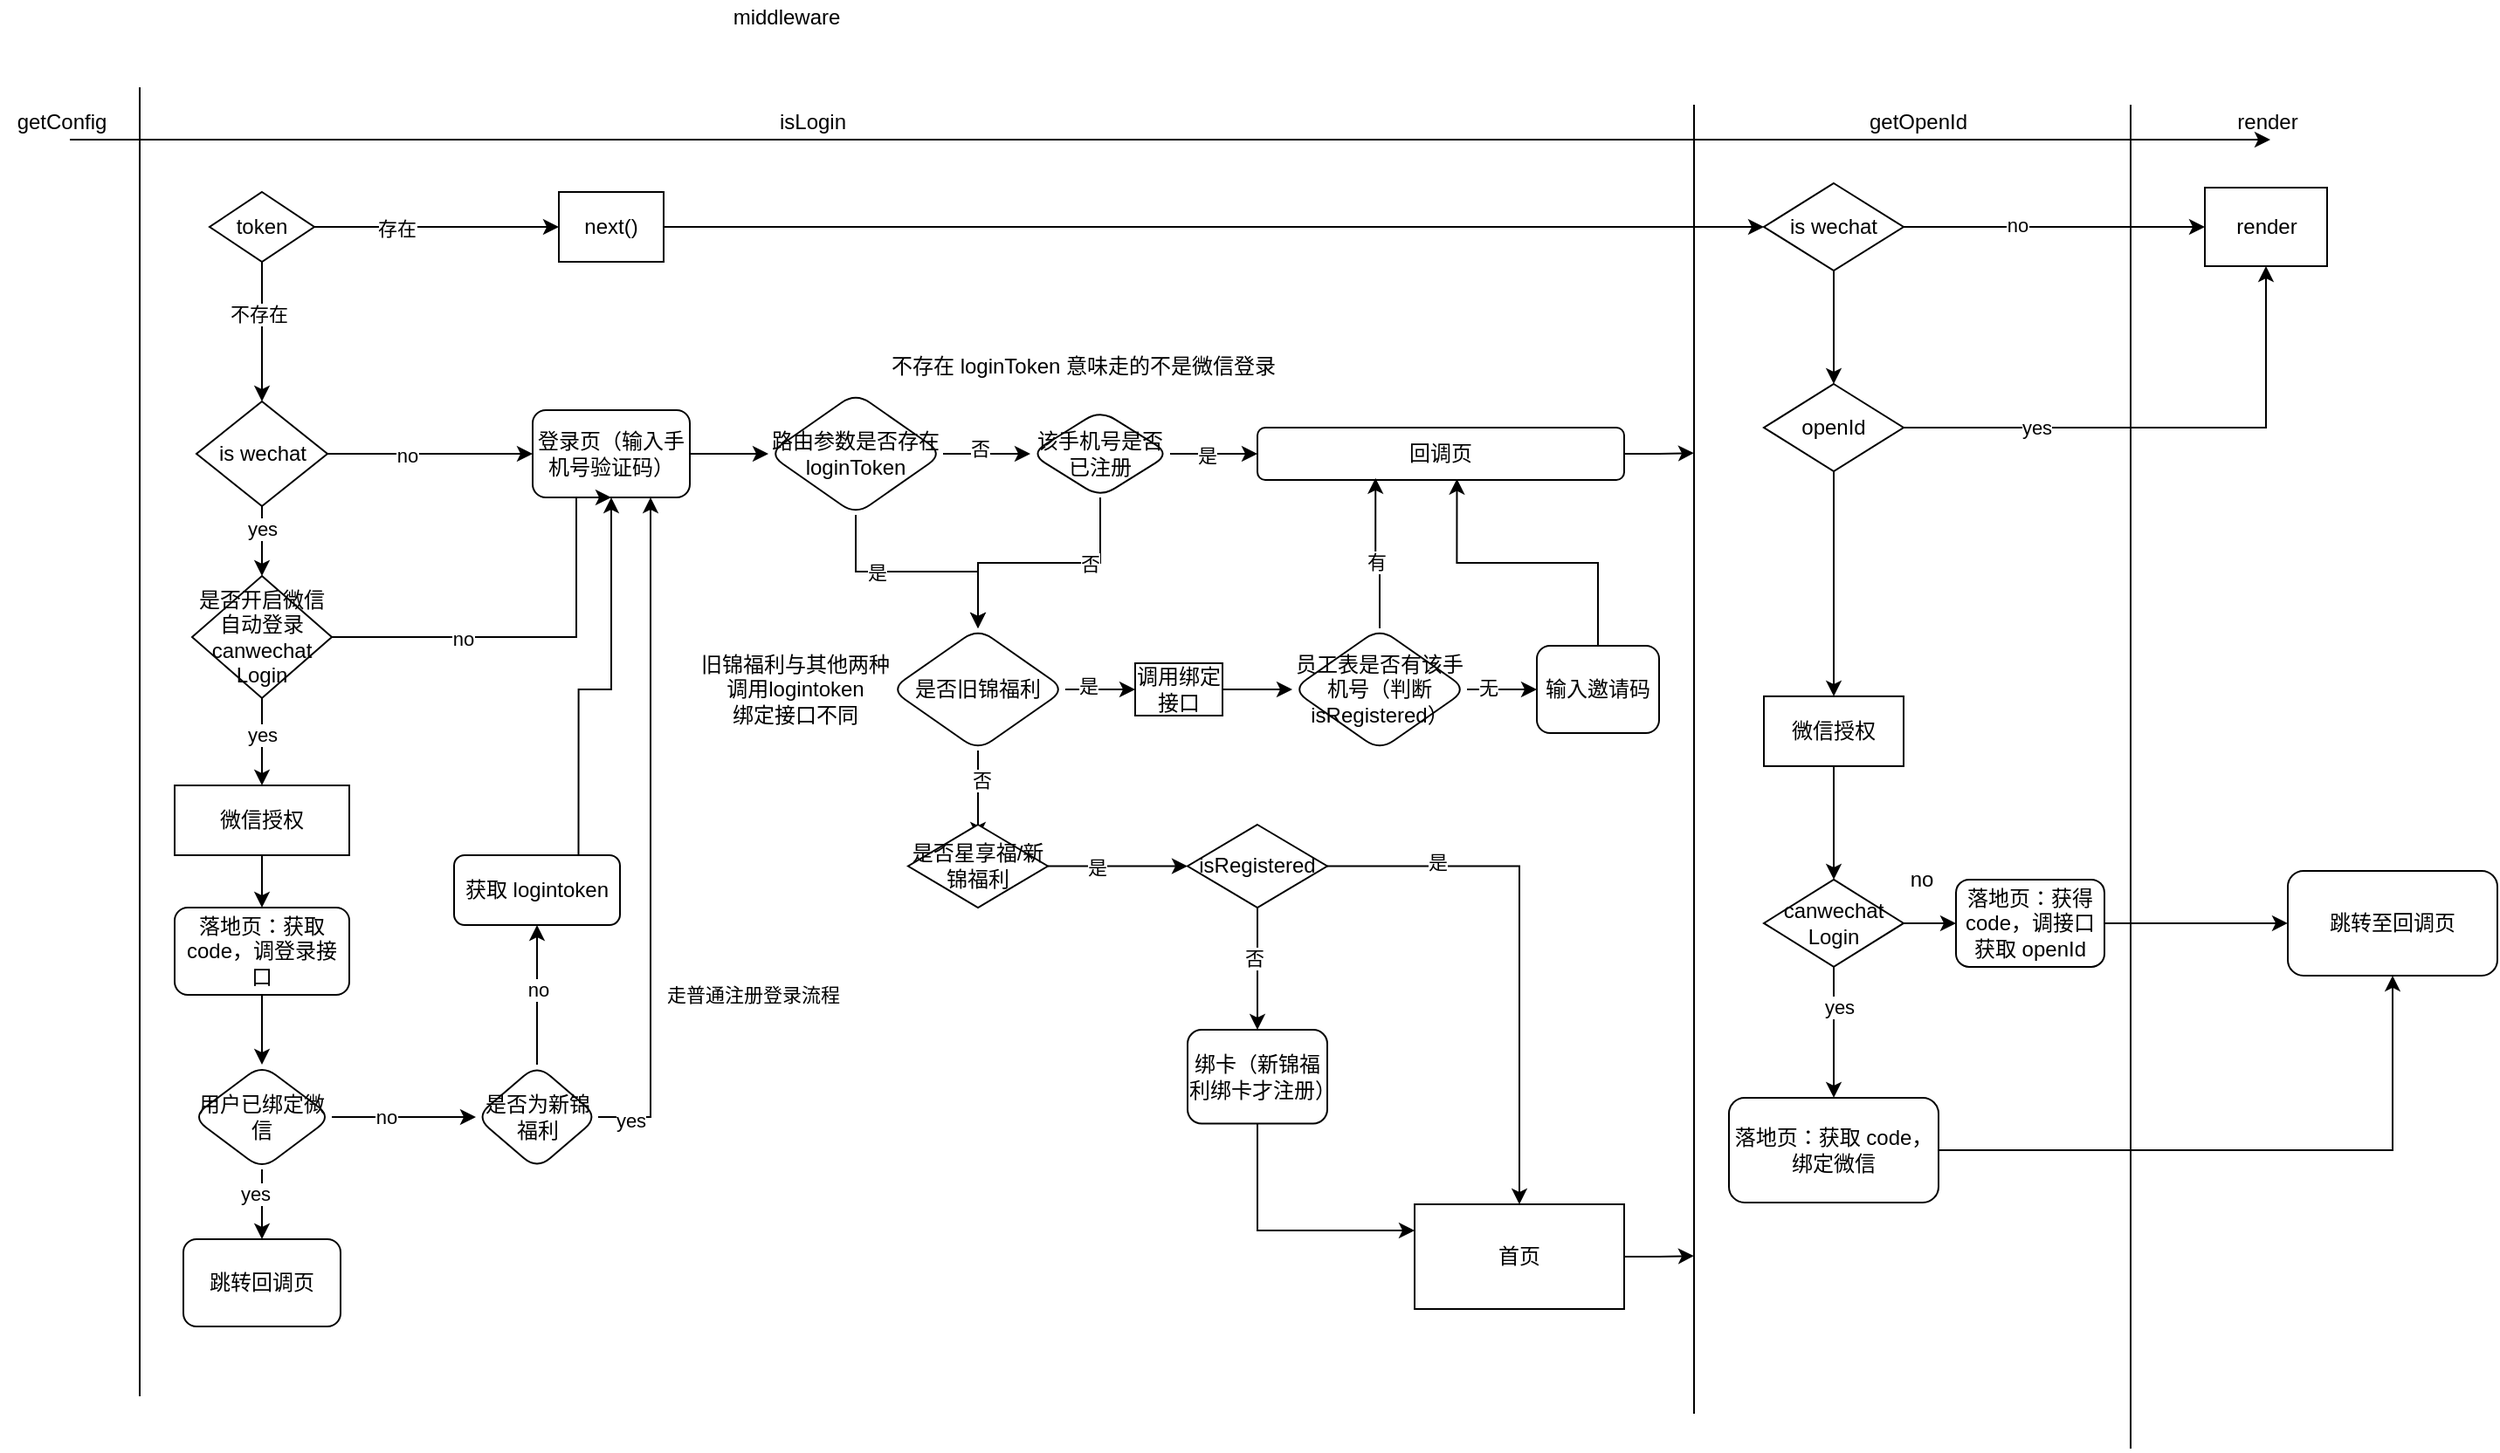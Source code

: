 <mxfile version="20.1.1" type="github">
  <diagram id="xlab_bYAX0tAt7UUZ--Z" name="Page-1">
    <mxGraphModel dx="1501" dy="2012" grid="1" gridSize="10" guides="1" tooltips="1" connect="1" arrows="1" fold="1" page="1" pageScale="1" pageWidth="827" pageHeight="1169" math="0" shadow="0">
      <root>
        <mxCell id="0" />
        <mxCell id="1" parent="0" />
        <mxCell id="5dIMuSYYJlPiqiMUfyQB-1" value="" style="endArrow=classic;html=1;rounded=0;" parent="1" edge="1">
          <mxGeometry width="50" height="50" relative="1" as="geometry">
            <mxPoint x="40" y="40" as="sourcePoint" />
            <mxPoint x="1300" y="40" as="targetPoint" />
          </mxGeometry>
        </mxCell>
        <mxCell id="5dIMuSYYJlPiqiMUfyQB-2" value="" style="endArrow=none;html=1;rounded=0;" parent="1" edge="1">
          <mxGeometry width="50" height="50" relative="1" as="geometry">
            <mxPoint x="80" y="760" as="sourcePoint" />
            <mxPoint x="80" y="10" as="targetPoint" />
          </mxGeometry>
        </mxCell>
        <mxCell id="5dIMuSYYJlPiqiMUfyQB-4" value="" style="endArrow=none;html=1;rounded=0;" parent="1" edge="1">
          <mxGeometry width="50" height="50" relative="1" as="geometry">
            <mxPoint x="970" y="770" as="sourcePoint" />
            <mxPoint x="970" y="20" as="targetPoint" />
          </mxGeometry>
        </mxCell>
        <mxCell id="5dIMuSYYJlPiqiMUfyQB-6" value="" style="endArrow=none;html=1;rounded=0;" parent="1" edge="1">
          <mxGeometry width="50" height="50" relative="1" as="geometry">
            <mxPoint x="1220" y="790" as="sourcePoint" />
            <mxPoint x="1220" y="20" as="targetPoint" />
          </mxGeometry>
        </mxCell>
        <mxCell id="5dIMuSYYJlPiqiMUfyQB-7" value="isLogin" style="text;html=1;align=center;verticalAlign=middle;resizable=0;points=[];autosize=1;strokeColor=none;fillColor=none;" parent="1" vertex="1">
          <mxGeometry x="440" y="20" width="50" height="20" as="geometry" />
        </mxCell>
        <mxCell id="5dIMuSYYJlPiqiMUfyQB-8" value="middleware" style="text;html=1;align=center;verticalAlign=middle;resizable=0;points=[];autosize=1;strokeColor=none;fillColor=none;" parent="1" vertex="1">
          <mxGeometry x="410" y="-40" width="80" height="20" as="geometry" />
        </mxCell>
        <mxCell id="5dIMuSYYJlPiqiMUfyQB-9" value="getConfig" style="text;html=1;align=center;verticalAlign=middle;resizable=0;points=[];autosize=1;strokeColor=none;fillColor=none;" parent="1" vertex="1">
          <mxGeometry y="20" width="70" height="20" as="geometry" />
        </mxCell>
        <mxCell id="5dIMuSYYJlPiqiMUfyQB-10" value="getOpenId" style="text;html=1;align=center;verticalAlign=middle;resizable=0;points=[];autosize=1;strokeColor=none;fillColor=none;" parent="1" vertex="1">
          <mxGeometry x="1062.5" y="20" width="70" height="20" as="geometry" />
        </mxCell>
        <mxCell id="5dIMuSYYJlPiqiMUfyQB-11" value="render" style="text;html=1;align=center;verticalAlign=middle;resizable=0;points=[];autosize=1;strokeColor=none;fillColor=none;" parent="1" vertex="1">
          <mxGeometry x="1272.5" y="20" width="50" height="20" as="geometry" />
        </mxCell>
        <mxCell id="5dIMuSYYJlPiqiMUfyQB-14" value="" style="edgeStyle=orthogonalEdgeStyle;rounded=0;orthogonalLoop=1;jettySize=auto;html=1;" parent="1" source="5dIMuSYYJlPiqiMUfyQB-12" target="5dIMuSYYJlPiqiMUfyQB-13" edge="1">
          <mxGeometry relative="1" as="geometry" />
        </mxCell>
        <mxCell id="5dIMuSYYJlPiqiMUfyQB-15" value="存在" style="edgeLabel;html=1;align=center;verticalAlign=middle;resizable=0;points=[];" parent="5dIMuSYYJlPiqiMUfyQB-14" vertex="1" connectable="0">
          <mxGeometry x="-0.329" y="-1" relative="1" as="geometry">
            <mxPoint as="offset" />
          </mxGeometry>
        </mxCell>
        <mxCell id="5dIMuSYYJlPiqiMUfyQB-29" value="" style="edgeStyle=orthogonalEdgeStyle;rounded=0;orthogonalLoop=1;jettySize=auto;html=1;" parent="1" source="5dIMuSYYJlPiqiMUfyQB-12" target="5dIMuSYYJlPiqiMUfyQB-28" edge="1">
          <mxGeometry relative="1" as="geometry" />
        </mxCell>
        <mxCell id="5dIMuSYYJlPiqiMUfyQB-30" value="不存在" style="edgeLabel;html=1;align=center;verticalAlign=middle;resizable=0;points=[];" parent="5dIMuSYYJlPiqiMUfyQB-29" vertex="1" connectable="0">
          <mxGeometry x="-0.263" y="-2" relative="1" as="geometry">
            <mxPoint as="offset" />
          </mxGeometry>
        </mxCell>
        <mxCell id="5dIMuSYYJlPiqiMUfyQB-12" value="token" style="rhombus;whiteSpace=wrap;html=1;" parent="1" vertex="1">
          <mxGeometry x="120" y="70" width="60" height="40" as="geometry" />
        </mxCell>
        <mxCell id="5dIMuSYYJlPiqiMUfyQB-20" style="edgeStyle=orthogonalEdgeStyle;rounded=0;orthogonalLoop=1;jettySize=auto;html=1;" parent="1" source="5dIMuSYYJlPiqiMUfyQB-13" target="5dIMuSYYJlPiqiMUfyQB-16" edge="1">
          <mxGeometry relative="1" as="geometry" />
        </mxCell>
        <mxCell id="5dIMuSYYJlPiqiMUfyQB-13" value="next()" style="whiteSpace=wrap;html=1;" parent="1" vertex="1">
          <mxGeometry x="320" y="70" width="60" height="40" as="geometry" />
        </mxCell>
        <mxCell id="5dIMuSYYJlPiqiMUfyQB-18" value="" style="edgeStyle=orthogonalEdgeStyle;rounded=0;orthogonalLoop=1;jettySize=auto;html=1;" parent="1" source="5dIMuSYYJlPiqiMUfyQB-16" target="5dIMuSYYJlPiqiMUfyQB-17" edge="1">
          <mxGeometry relative="1" as="geometry" />
        </mxCell>
        <mxCell id="5dIMuSYYJlPiqiMUfyQB-19" value="no" style="edgeLabel;html=1;align=center;verticalAlign=middle;resizable=0;points=[];" parent="5dIMuSYYJlPiqiMUfyQB-18" vertex="1" connectable="0">
          <mxGeometry x="-0.249" y="1" relative="1" as="geometry">
            <mxPoint as="offset" />
          </mxGeometry>
        </mxCell>
        <mxCell id="FEHcGyElMSnFtIZzxCyd-33" value="" style="edgeStyle=orthogonalEdgeStyle;rounded=0;orthogonalLoop=1;jettySize=auto;html=1;" edge="1" parent="1" source="5dIMuSYYJlPiqiMUfyQB-16" target="FEHcGyElMSnFtIZzxCyd-32">
          <mxGeometry relative="1" as="geometry" />
        </mxCell>
        <mxCell id="5dIMuSYYJlPiqiMUfyQB-16" value="is wechat" style="rhombus;whiteSpace=wrap;html=1;" parent="1" vertex="1">
          <mxGeometry x="1010" y="65" width="80" height="50" as="geometry" />
        </mxCell>
        <mxCell id="5dIMuSYYJlPiqiMUfyQB-17" value="render" style="whiteSpace=wrap;html=1;" parent="1" vertex="1">
          <mxGeometry x="1262.5" y="67.5" width="70" height="45" as="geometry" />
        </mxCell>
        <mxCell id="FEHcGyElMSnFtIZzxCyd-15" value="" style="edgeStyle=orthogonalEdgeStyle;rounded=0;orthogonalLoop=1;jettySize=auto;html=1;" edge="1" parent="1" source="5dIMuSYYJlPiqiMUfyQB-21" target="FEHcGyElMSnFtIZzxCyd-14">
          <mxGeometry relative="1" as="geometry" />
        </mxCell>
        <mxCell id="5dIMuSYYJlPiqiMUfyQB-21" value="微信授权" style="rounded=0;whiteSpace=wrap;html=1;" parent="1" vertex="1">
          <mxGeometry x="1010" y="358.95" width="80" height="40" as="geometry" />
        </mxCell>
        <mxCell id="5dIMuSYYJlPiqiMUfyQB-42" value="" style="edgeStyle=orthogonalEdgeStyle;rounded=0;orthogonalLoop=1;jettySize=auto;html=1;" parent="1" source="5dIMuSYYJlPiqiMUfyQB-24" target="5dIMuSYYJlPiqiMUfyQB-41" edge="1">
          <mxGeometry relative="1" as="geometry" />
        </mxCell>
        <mxCell id="5dIMuSYYJlPiqiMUfyQB-24" value="落地页：获得 code，调接口获取 openId" style="rounded=1;whiteSpace=wrap;html=1;" parent="1" vertex="1">
          <mxGeometry x="1120" y="463.95" width="85" height="50" as="geometry" />
        </mxCell>
        <mxCell id="5dIMuSYYJlPiqiMUfyQB-32" value="" style="edgeStyle=orthogonalEdgeStyle;rounded=0;orthogonalLoop=1;jettySize=auto;html=1;" parent="1" source="5dIMuSYYJlPiqiMUfyQB-28" target="5dIMuSYYJlPiqiMUfyQB-31" edge="1">
          <mxGeometry relative="1" as="geometry" />
        </mxCell>
        <mxCell id="5dIMuSYYJlPiqiMUfyQB-33" value="no" style="edgeLabel;html=1;align=center;verticalAlign=middle;resizable=0;points=[];" parent="5dIMuSYYJlPiqiMUfyQB-32" vertex="1" connectable="0">
          <mxGeometry x="-0.23" y="-1" relative="1" as="geometry">
            <mxPoint as="offset" />
          </mxGeometry>
        </mxCell>
        <mxCell id="5dIMuSYYJlPiqiMUfyQB-35" value="" style="edgeStyle=orthogonalEdgeStyle;rounded=0;orthogonalLoop=1;jettySize=auto;html=1;" parent="1" source="5dIMuSYYJlPiqiMUfyQB-28" target="5dIMuSYYJlPiqiMUfyQB-34" edge="1">
          <mxGeometry relative="1" as="geometry" />
        </mxCell>
        <mxCell id="5dIMuSYYJlPiqiMUfyQB-36" value="yes" style="edgeLabel;html=1;align=center;verticalAlign=middle;resizable=0;points=[];" parent="5dIMuSYYJlPiqiMUfyQB-35" vertex="1" connectable="0">
          <mxGeometry x="-0.341" relative="1" as="geometry">
            <mxPoint as="offset" />
          </mxGeometry>
        </mxCell>
        <mxCell id="5dIMuSYYJlPiqiMUfyQB-28" value="is wechat" style="rhombus;whiteSpace=wrap;html=1;" parent="1" vertex="1">
          <mxGeometry x="112.5" y="190" width="75" height="60" as="geometry" />
        </mxCell>
        <mxCell id="5dIMuSYYJlPiqiMUfyQB-58" value="" style="edgeStyle=orthogonalEdgeStyle;rounded=0;orthogonalLoop=1;jettySize=auto;html=1;" parent="1" source="5dIMuSYYJlPiqiMUfyQB-31" target="5dIMuSYYJlPiqiMUfyQB-57" edge="1">
          <mxGeometry relative="1" as="geometry" />
        </mxCell>
        <mxCell id="5dIMuSYYJlPiqiMUfyQB-31" value="登录页（输入手机号验证码）" style="whiteSpace=wrap;html=1;rounded=1;" parent="1" vertex="1">
          <mxGeometry x="305" y="195" width="90" height="50" as="geometry" />
        </mxCell>
        <mxCell id="5dIMuSYYJlPiqiMUfyQB-40" style="edgeStyle=orthogonalEdgeStyle;rounded=0;orthogonalLoop=1;jettySize=auto;html=1;exitX=1;exitY=0.5;exitDx=0;exitDy=0;entryX=0.5;entryY=1;entryDx=0;entryDy=0;" parent="1" source="5dIMuSYYJlPiqiMUfyQB-34" target="5dIMuSYYJlPiqiMUfyQB-31" edge="1">
          <mxGeometry relative="1" as="geometry">
            <Array as="points">
              <mxPoint x="330" y="325" />
              <mxPoint x="330" y="245" />
            </Array>
          </mxGeometry>
        </mxCell>
        <mxCell id="FEHcGyElMSnFtIZzxCyd-1" value="no" style="edgeLabel;html=1;align=center;verticalAlign=middle;resizable=0;points=[];" vertex="1" connectable="0" parent="5dIMuSYYJlPiqiMUfyQB-40">
          <mxGeometry x="-0.375" y="-1" relative="1" as="geometry">
            <mxPoint as="offset" />
          </mxGeometry>
        </mxCell>
        <mxCell id="5dIMuSYYJlPiqiMUfyQB-45" value="" style="edgeStyle=orthogonalEdgeStyle;rounded=0;orthogonalLoop=1;jettySize=auto;html=1;" parent="1" source="5dIMuSYYJlPiqiMUfyQB-34" target="5dIMuSYYJlPiqiMUfyQB-44" edge="1">
          <mxGeometry relative="1" as="geometry" />
        </mxCell>
        <mxCell id="5dIMuSYYJlPiqiMUfyQB-46" value="yes" style="edgeLabel;html=1;align=center;verticalAlign=middle;resizable=0;points=[];" parent="5dIMuSYYJlPiqiMUfyQB-45" vertex="1" connectable="0">
          <mxGeometry x="-0.162" relative="1" as="geometry">
            <mxPoint as="offset" />
          </mxGeometry>
        </mxCell>
        <mxCell id="5dIMuSYYJlPiqiMUfyQB-34" value="是否开启微信自动登录canwechat&lt;br&gt;Login" style="rhombus;whiteSpace=wrap;html=1;" parent="1" vertex="1">
          <mxGeometry x="110" y="290" width="80" height="70" as="geometry" />
        </mxCell>
        <mxCell id="5dIMuSYYJlPiqiMUfyQB-41" value="跳转至回调页" style="whiteSpace=wrap;html=1;rounded=1;" parent="1" vertex="1">
          <mxGeometry x="1310" y="458.95" width="120" height="60" as="geometry" />
        </mxCell>
        <mxCell id="5dIMuSYYJlPiqiMUfyQB-48" value="" style="edgeStyle=orthogonalEdgeStyle;rounded=0;orthogonalLoop=1;jettySize=auto;html=1;" parent="1" source="5dIMuSYYJlPiqiMUfyQB-44" target="5dIMuSYYJlPiqiMUfyQB-47" edge="1">
          <mxGeometry relative="1" as="geometry" />
        </mxCell>
        <mxCell id="5dIMuSYYJlPiqiMUfyQB-44" value="微信授权" style="whiteSpace=wrap;html=1;" parent="1" vertex="1">
          <mxGeometry x="100" y="410" width="100" height="40" as="geometry" />
        </mxCell>
        <mxCell id="5dIMuSYYJlPiqiMUfyQB-52" value="" style="edgeStyle=orthogonalEdgeStyle;rounded=0;orthogonalLoop=1;jettySize=auto;html=1;" parent="1" source="5dIMuSYYJlPiqiMUfyQB-47" target="5dIMuSYYJlPiqiMUfyQB-51" edge="1">
          <mxGeometry relative="1" as="geometry" />
        </mxCell>
        <mxCell id="5dIMuSYYJlPiqiMUfyQB-47" value="落地页：获取 code，调登录接口" style="rounded=1;whiteSpace=wrap;html=1;" parent="1" vertex="1">
          <mxGeometry x="100" y="480" width="100" height="50" as="geometry" />
        </mxCell>
        <mxCell id="5dIMuSYYJlPiqiMUfyQB-63" value="" style="edgeStyle=orthogonalEdgeStyle;rounded=0;orthogonalLoop=1;jettySize=auto;html=1;" parent="1" source="5dIMuSYYJlPiqiMUfyQB-51" target="5dIMuSYYJlPiqiMUfyQB-62" edge="1">
          <mxGeometry relative="1" as="geometry" />
        </mxCell>
        <mxCell id="5dIMuSYYJlPiqiMUfyQB-64" value="yes" style="edgeLabel;html=1;align=center;verticalAlign=middle;resizable=0;points=[];" parent="5dIMuSYYJlPiqiMUfyQB-63" vertex="1" connectable="0">
          <mxGeometry x="-0.304" y="-4" relative="1" as="geometry">
            <mxPoint as="offset" />
          </mxGeometry>
        </mxCell>
        <mxCell id="FEHcGyElMSnFtIZzxCyd-3" value="" style="edgeStyle=orthogonalEdgeStyle;rounded=0;orthogonalLoop=1;jettySize=auto;html=1;" edge="1" parent="1" source="5dIMuSYYJlPiqiMUfyQB-51" target="FEHcGyElMSnFtIZzxCyd-2">
          <mxGeometry relative="1" as="geometry" />
        </mxCell>
        <mxCell id="FEHcGyElMSnFtIZzxCyd-10" value="no" style="edgeLabel;html=1;align=center;verticalAlign=middle;resizable=0;points=[];" vertex="1" connectable="0" parent="FEHcGyElMSnFtIZzxCyd-3">
          <mxGeometry x="-0.258" relative="1" as="geometry">
            <mxPoint as="offset" />
          </mxGeometry>
        </mxCell>
        <mxCell id="5dIMuSYYJlPiqiMUfyQB-51" value="用户已绑定微信" style="rhombus;whiteSpace=wrap;html=1;rounded=1;" parent="1" vertex="1">
          <mxGeometry x="110" y="570" width="80" height="60" as="geometry" />
        </mxCell>
        <mxCell id="5dIMuSYYJlPiqiMUfyQB-70" value="" style="edgeStyle=orthogonalEdgeStyle;rounded=0;orthogonalLoop=1;jettySize=auto;html=1;" parent="1" source="5dIMuSYYJlPiqiMUfyQB-57" target="5dIMuSYYJlPiqiMUfyQB-69" edge="1">
          <mxGeometry relative="1" as="geometry" />
        </mxCell>
        <mxCell id="5dIMuSYYJlPiqiMUfyQB-71" value="否" style="edgeLabel;html=1;align=center;verticalAlign=middle;resizable=0;points=[];" parent="5dIMuSYYJlPiqiMUfyQB-70" vertex="1" connectable="0">
          <mxGeometry x="-0.185" y="3" relative="1" as="geometry">
            <mxPoint as="offset" />
          </mxGeometry>
        </mxCell>
        <mxCell id="5dIMuSYYJlPiqiMUfyQB-77" value="" style="edgeStyle=orthogonalEdgeStyle;rounded=0;orthogonalLoop=1;jettySize=auto;html=1;" parent="1" source="5dIMuSYYJlPiqiMUfyQB-57" target="5dIMuSYYJlPiqiMUfyQB-76" edge="1">
          <mxGeometry relative="1" as="geometry" />
        </mxCell>
        <mxCell id="5dIMuSYYJlPiqiMUfyQB-80" value="是" style="edgeLabel;html=1;align=center;verticalAlign=middle;resizable=0;points=[];" parent="5dIMuSYYJlPiqiMUfyQB-77" vertex="1" connectable="0">
          <mxGeometry x="-0.344" relative="1" as="geometry">
            <mxPoint as="offset" />
          </mxGeometry>
        </mxCell>
        <mxCell id="5dIMuSYYJlPiqiMUfyQB-57" value="路由参数是否存在 loginToken" style="rhombus;whiteSpace=wrap;html=1;rounded=1;" parent="1" vertex="1">
          <mxGeometry x="440" y="185" width="100" height="70" as="geometry" />
        </mxCell>
        <mxCell id="5dIMuSYYJlPiqiMUfyQB-62" value="&lt;span&gt;跳转回调页&lt;/span&gt;" style="rounded=1;whiteSpace=wrap;html=1;" parent="1" vertex="1">
          <mxGeometry x="105" y="670" width="90" height="50" as="geometry" />
        </mxCell>
        <mxCell id="5dIMuSYYJlPiqiMUfyQB-74" value="" style="edgeStyle=orthogonalEdgeStyle;rounded=0;orthogonalLoop=1;jettySize=auto;html=1;" parent="1" source="5dIMuSYYJlPiqiMUfyQB-69" target="5dIMuSYYJlPiqiMUfyQB-73" edge="1">
          <mxGeometry relative="1" as="geometry" />
        </mxCell>
        <mxCell id="5dIMuSYYJlPiqiMUfyQB-75" value="是" style="edgeLabel;html=1;align=center;verticalAlign=middle;resizable=0;points=[];" parent="5dIMuSYYJlPiqiMUfyQB-74" vertex="1" connectable="0">
          <mxGeometry x="-0.164" y="-1" relative="1" as="geometry">
            <mxPoint as="offset" />
          </mxGeometry>
        </mxCell>
        <mxCell id="5dIMuSYYJlPiqiMUfyQB-78" value="" style="edgeStyle=orthogonalEdgeStyle;rounded=0;orthogonalLoop=1;jettySize=auto;html=1;" parent="1" source="5dIMuSYYJlPiqiMUfyQB-69" target="5dIMuSYYJlPiqiMUfyQB-76" edge="1">
          <mxGeometry relative="1" as="geometry" />
        </mxCell>
        <mxCell id="5dIMuSYYJlPiqiMUfyQB-79" value="否" style="edgeLabel;html=1;align=center;verticalAlign=middle;resizable=0;points=[];" parent="5dIMuSYYJlPiqiMUfyQB-78" vertex="1" connectable="0">
          <mxGeometry x="-0.398" relative="1" as="geometry">
            <mxPoint as="offset" />
          </mxGeometry>
        </mxCell>
        <mxCell id="5dIMuSYYJlPiqiMUfyQB-69" value="该手机号是否已注册" style="rhombus;whiteSpace=wrap;html=1;rounded=1;" parent="1" vertex="1">
          <mxGeometry x="590" y="195" width="80" height="50" as="geometry" />
        </mxCell>
        <mxCell id="5dIMuSYYJlPiqiMUfyQB-72" value="不存在 loginToken 意味走的不是微信登录" style="text;html=1;align=center;verticalAlign=middle;resizable=0;points=[];autosize=1;strokeColor=none;fillColor=none;" parent="1" vertex="1">
          <mxGeometry x="500" y="160" width="240" height="20" as="geometry" />
        </mxCell>
        <mxCell id="FEHcGyElMSnFtIZzxCyd-31" style="edgeStyle=orthogonalEdgeStyle;rounded=0;orthogonalLoop=1;jettySize=auto;html=1;exitX=1;exitY=0.5;exitDx=0;exitDy=0;" edge="1" parent="1" source="5dIMuSYYJlPiqiMUfyQB-73">
          <mxGeometry relative="1" as="geometry">
            <mxPoint x="970" y="219.579" as="targetPoint" />
          </mxGeometry>
        </mxCell>
        <mxCell id="5dIMuSYYJlPiqiMUfyQB-73" value="回调页" style="whiteSpace=wrap;html=1;rounded=1;" parent="1" vertex="1">
          <mxGeometry x="720" y="205" width="210" height="30" as="geometry" />
        </mxCell>
        <mxCell id="5dIMuSYYJlPiqiMUfyQB-92" value="" style="edgeStyle=orthogonalEdgeStyle;rounded=0;orthogonalLoop=1;jettySize=auto;html=1;" parent="1" source="5dIMuSYYJlPiqiMUfyQB-76" edge="1">
          <mxGeometry relative="1" as="geometry">
            <mxPoint x="560" y="440" as="targetPoint" />
          </mxGeometry>
        </mxCell>
        <mxCell id="5dIMuSYYJlPiqiMUfyQB-98" value="否" style="edgeLabel;html=1;align=center;verticalAlign=middle;resizable=0;points=[];" parent="5dIMuSYYJlPiqiMUfyQB-92" vertex="1" connectable="0">
          <mxGeometry x="-0.335" y="2" relative="1" as="geometry">
            <mxPoint as="offset" />
          </mxGeometry>
        </mxCell>
        <mxCell id="5dIMuSYYJlPiqiMUfyQB-94" value="" style="edgeStyle=orthogonalEdgeStyle;rounded=0;orthogonalLoop=1;jettySize=auto;html=1;" parent="1" source="5dIMuSYYJlPiqiMUfyQB-76" target="5dIMuSYYJlPiqiMUfyQB-93" edge="1">
          <mxGeometry relative="1" as="geometry" />
        </mxCell>
        <mxCell id="5dIMuSYYJlPiqiMUfyQB-96" value="是" style="edgeLabel;html=1;align=center;verticalAlign=middle;resizable=0;points=[];" parent="5dIMuSYYJlPiqiMUfyQB-94" vertex="1" connectable="0">
          <mxGeometry x="-0.345" y="2" relative="1" as="geometry">
            <mxPoint as="offset" />
          </mxGeometry>
        </mxCell>
        <mxCell id="5dIMuSYYJlPiqiMUfyQB-76" value="是否旧锦福利" style="rhombus;whiteSpace=wrap;html=1;rounded=1;" parent="1" vertex="1">
          <mxGeometry x="510" y="320" width="100" height="70" as="geometry" />
        </mxCell>
        <mxCell id="5dIMuSYYJlPiqiMUfyQB-83" value="" style="edgeStyle=orthogonalEdgeStyle;rounded=0;orthogonalLoop=1;jettySize=auto;html=1;entryX=0.322;entryY=0.964;entryDx=0;entryDy=0;entryPerimeter=0;" parent="1" source="5dIMuSYYJlPiqiMUfyQB-81" target="5dIMuSYYJlPiqiMUfyQB-73" edge="1">
          <mxGeometry relative="1" as="geometry">
            <mxPoint x="790" y="240" as="targetPoint" />
          </mxGeometry>
        </mxCell>
        <mxCell id="5dIMuSYYJlPiqiMUfyQB-84" value="有" style="edgeLabel;html=1;align=center;verticalAlign=middle;resizable=0;points=[];" parent="5dIMuSYYJlPiqiMUfyQB-83" vertex="1" connectable="0">
          <mxGeometry x="-0.129" y="2" relative="1" as="geometry">
            <mxPoint as="offset" />
          </mxGeometry>
        </mxCell>
        <mxCell id="5dIMuSYYJlPiqiMUfyQB-86" value="" style="edgeStyle=orthogonalEdgeStyle;rounded=0;orthogonalLoop=1;jettySize=auto;html=1;" parent="1" source="5dIMuSYYJlPiqiMUfyQB-81" target="5dIMuSYYJlPiqiMUfyQB-85" edge="1">
          <mxGeometry relative="1" as="geometry" />
        </mxCell>
        <mxCell id="5dIMuSYYJlPiqiMUfyQB-88" value="无" style="edgeLabel;html=1;align=center;verticalAlign=middle;resizable=0;points=[];" parent="5dIMuSYYJlPiqiMUfyQB-86" vertex="1" connectable="0">
          <mxGeometry x="-0.417" y="1" relative="1" as="geometry">
            <mxPoint as="offset" />
          </mxGeometry>
        </mxCell>
        <mxCell id="5dIMuSYYJlPiqiMUfyQB-81" value="员工表是否有该手机号（判断isRegistered）" style="rhombus;whiteSpace=wrap;html=1;rounded=1;" parent="1" vertex="1">
          <mxGeometry x="740" y="320" width="100" height="70" as="geometry" />
        </mxCell>
        <mxCell id="5dIMuSYYJlPiqiMUfyQB-87" style="edgeStyle=orthogonalEdgeStyle;rounded=0;orthogonalLoop=1;jettySize=auto;html=1;entryX=0.544;entryY=0.978;entryDx=0;entryDy=0;entryPerimeter=0;" parent="1" source="5dIMuSYYJlPiqiMUfyQB-85" target="5dIMuSYYJlPiqiMUfyQB-73" edge="1">
          <mxGeometry relative="1" as="geometry">
            <mxPoint x="862" y="250" as="targetPoint" />
          </mxGeometry>
        </mxCell>
        <mxCell id="5dIMuSYYJlPiqiMUfyQB-85" value="输入邀请码" style="whiteSpace=wrap;html=1;rounded=1;" parent="1" vertex="1">
          <mxGeometry x="880" y="330" width="70" height="50" as="geometry" />
        </mxCell>
        <mxCell id="5dIMuSYYJlPiqiMUfyQB-90" value="旧锦福利与其他两种&lt;br&gt;调用logintoken &lt;br&gt;绑定接口不同" style="text;html=1;align=center;verticalAlign=middle;resizable=0;points=[];autosize=1;strokeColor=none;fillColor=none;" parent="1" vertex="1">
          <mxGeometry x="395" y="330" width="120" height="50" as="geometry" />
        </mxCell>
        <mxCell id="5dIMuSYYJlPiqiMUfyQB-97" value="" style="edgeStyle=orthogonalEdgeStyle;rounded=0;orthogonalLoop=1;jettySize=auto;html=1;" parent="1" source="5dIMuSYYJlPiqiMUfyQB-93" target="5dIMuSYYJlPiqiMUfyQB-81" edge="1">
          <mxGeometry relative="1" as="geometry" />
        </mxCell>
        <mxCell id="5dIMuSYYJlPiqiMUfyQB-93" value="调用绑定接口" style="whiteSpace=wrap;html=1;rounded=0;" parent="1" vertex="1">
          <mxGeometry x="650" y="340" width="50" height="30" as="geometry" />
        </mxCell>
        <mxCell id="5dIMuSYYJlPiqiMUfyQB-102" value="" style="edgeStyle=orthogonalEdgeStyle;rounded=0;orthogonalLoop=1;jettySize=auto;html=1;" parent="1" source="5dIMuSYYJlPiqiMUfyQB-99" target="5dIMuSYYJlPiqiMUfyQB-101" edge="1">
          <mxGeometry relative="1" as="geometry" />
        </mxCell>
        <mxCell id="5dIMuSYYJlPiqiMUfyQB-118" value="是" style="edgeLabel;html=1;align=center;verticalAlign=middle;resizable=0;points=[];" parent="5dIMuSYYJlPiqiMUfyQB-102" vertex="1" connectable="0">
          <mxGeometry x="-0.309" relative="1" as="geometry">
            <mxPoint as="offset" />
          </mxGeometry>
        </mxCell>
        <mxCell id="5dIMuSYYJlPiqiMUfyQB-99" value="是否星享福/新锦福利" style="rhombus;whiteSpace=wrap;html=1;rounded=0;" parent="1" vertex="1">
          <mxGeometry x="520" y="432.5" width="80" height="47.5" as="geometry" />
        </mxCell>
        <mxCell id="5dIMuSYYJlPiqiMUfyQB-104" value="" style="edgeStyle=orthogonalEdgeStyle;rounded=0;orthogonalLoop=1;jettySize=auto;html=1;" parent="1" source="5dIMuSYYJlPiqiMUfyQB-101" target="5dIMuSYYJlPiqiMUfyQB-103" edge="1">
          <mxGeometry relative="1" as="geometry" />
        </mxCell>
        <mxCell id="5dIMuSYYJlPiqiMUfyQB-105" value="否" style="edgeLabel;html=1;align=center;verticalAlign=middle;resizable=0;points=[];" parent="5dIMuSYYJlPiqiMUfyQB-104" vertex="1" connectable="0">
          <mxGeometry x="-0.176" y="-2" relative="1" as="geometry">
            <mxPoint as="offset" />
          </mxGeometry>
        </mxCell>
        <mxCell id="5dIMuSYYJlPiqiMUfyQB-116" value="" style="edgeStyle=orthogonalEdgeStyle;rounded=0;orthogonalLoop=1;jettySize=auto;html=1;" parent="1" source="5dIMuSYYJlPiqiMUfyQB-101" target="5dIMuSYYJlPiqiMUfyQB-115" edge="1">
          <mxGeometry relative="1" as="geometry" />
        </mxCell>
        <mxCell id="5dIMuSYYJlPiqiMUfyQB-117" value="是" style="edgeLabel;html=1;align=center;verticalAlign=middle;resizable=0;points=[];" parent="5dIMuSYYJlPiqiMUfyQB-116" vertex="1" connectable="0">
          <mxGeometry x="-0.584" y="3" relative="1" as="geometry">
            <mxPoint as="offset" />
          </mxGeometry>
        </mxCell>
        <mxCell id="5dIMuSYYJlPiqiMUfyQB-101" value="isRegistered" style="rhombus;whiteSpace=wrap;html=1;rounded=0;" parent="1" vertex="1">
          <mxGeometry x="680" y="432.5" width="80" height="47.5" as="geometry" />
        </mxCell>
        <mxCell id="5dIMuSYYJlPiqiMUfyQB-122" style="edgeStyle=orthogonalEdgeStyle;rounded=0;orthogonalLoop=1;jettySize=auto;html=1;exitX=0.5;exitY=1;exitDx=0;exitDy=0;entryX=0;entryY=0.25;entryDx=0;entryDy=0;" parent="1" source="5dIMuSYYJlPiqiMUfyQB-103" target="5dIMuSYYJlPiqiMUfyQB-115" edge="1">
          <mxGeometry relative="1" as="geometry" />
        </mxCell>
        <mxCell id="5dIMuSYYJlPiqiMUfyQB-103" value="绑卡（新锦福利绑卡才注册）" style="rounded=1;whiteSpace=wrap;html=1;" parent="1" vertex="1">
          <mxGeometry x="680" y="550" width="80" height="53.75" as="geometry" />
        </mxCell>
        <mxCell id="FEHcGyElMSnFtIZzxCyd-30" style="edgeStyle=orthogonalEdgeStyle;rounded=0;orthogonalLoop=1;jettySize=auto;html=1;exitX=1;exitY=0.5;exitDx=0;exitDy=0;" edge="1" parent="1" source="5dIMuSYYJlPiqiMUfyQB-115">
          <mxGeometry relative="1" as="geometry">
            <mxPoint x="970" y="679.579" as="targetPoint" />
          </mxGeometry>
        </mxCell>
        <mxCell id="5dIMuSYYJlPiqiMUfyQB-115" value="首页" style="whiteSpace=wrap;html=1;rounded=0;" parent="1" vertex="1">
          <mxGeometry x="810" y="650" width="120" height="60" as="geometry" />
        </mxCell>
        <mxCell id="FEHcGyElMSnFtIZzxCyd-5" value="" style="edgeStyle=orthogonalEdgeStyle;rounded=0;orthogonalLoop=1;jettySize=auto;html=1;" edge="1" parent="1" source="FEHcGyElMSnFtIZzxCyd-2" target="FEHcGyElMSnFtIZzxCyd-4">
          <mxGeometry relative="1" as="geometry" />
        </mxCell>
        <mxCell id="FEHcGyElMSnFtIZzxCyd-9" value="no" style="edgeLabel;html=1;align=center;verticalAlign=middle;resizable=0;points=[];" vertex="1" connectable="0" parent="FEHcGyElMSnFtIZzxCyd-5">
          <mxGeometry x="0.086" relative="1" as="geometry">
            <mxPoint as="offset" />
          </mxGeometry>
        </mxCell>
        <mxCell id="FEHcGyElMSnFtIZzxCyd-11" style="edgeStyle=orthogonalEdgeStyle;rounded=0;orthogonalLoop=1;jettySize=auto;html=1;exitX=1;exitY=0.5;exitDx=0;exitDy=0;entryX=0.75;entryY=1;entryDx=0;entryDy=0;" edge="1" parent="1" source="FEHcGyElMSnFtIZzxCyd-2" target="5dIMuSYYJlPiqiMUfyQB-31">
          <mxGeometry relative="1" as="geometry" />
        </mxCell>
        <mxCell id="FEHcGyElMSnFtIZzxCyd-12" value="yes" style="edgeLabel;html=1;align=center;verticalAlign=middle;resizable=0;points=[];" vertex="1" connectable="0" parent="FEHcGyElMSnFtIZzxCyd-11">
          <mxGeometry x="-0.903" y="-2" relative="1" as="geometry">
            <mxPoint as="offset" />
          </mxGeometry>
        </mxCell>
        <mxCell id="FEHcGyElMSnFtIZzxCyd-13" value="走普通注册登录流程" style="edgeLabel;html=1;align=center;verticalAlign=middle;resizable=0;points=[];" vertex="1" connectable="0" parent="FEHcGyElMSnFtIZzxCyd-11">
          <mxGeometry x="-0.339" y="-1" relative="1" as="geometry">
            <mxPoint x="57" y="27" as="offset" />
          </mxGeometry>
        </mxCell>
        <mxCell id="FEHcGyElMSnFtIZzxCyd-2" value="是否为新锦福利" style="rhombus;whiteSpace=wrap;html=1;rounded=1;" vertex="1" parent="1">
          <mxGeometry x="272.5" y="570" width="70" height="60" as="geometry" />
        </mxCell>
        <mxCell id="FEHcGyElMSnFtIZzxCyd-8" style="edgeStyle=orthogonalEdgeStyle;rounded=0;orthogonalLoop=1;jettySize=auto;html=1;exitX=0.75;exitY=0;exitDx=0;exitDy=0;" edge="1" parent="1" source="FEHcGyElMSnFtIZzxCyd-4" target="5dIMuSYYJlPiqiMUfyQB-31">
          <mxGeometry relative="1" as="geometry">
            <mxPoint x="350" y="260" as="targetPoint" />
            <Array as="points">
              <mxPoint x="331" y="355" />
              <mxPoint x="350" y="355" />
            </Array>
          </mxGeometry>
        </mxCell>
        <mxCell id="FEHcGyElMSnFtIZzxCyd-4" value="获取 logintoken" style="whiteSpace=wrap;html=1;rounded=1;" vertex="1" parent="1">
          <mxGeometry x="260" y="450" width="95" height="40" as="geometry" />
        </mxCell>
        <mxCell id="FEHcGyElMSnFtIZzxCyd-23" style="edgeStyle=orthogonalEdgeStyle;rounded=0;orthogonalLoop=1;jettySize=auto;html=1;exitX=1;exitY=0.5;exitDx=0;exitDy=0;" edge="1" parent="1" source="FEHcGyElMSnFtIZzxCyd-14" target="5dIMuSYYJlPiqiMUfyQB-24">
          <mxGeometry relative="1" as="geometry" />
        </mxCell>
        <mxCell id="FEHcGyElMSnFtIZzxCyd-26" value="" style="edgeStyle=orthogonalEdgeStyle;rounded=0;orthogonalLoop=1;jettySize=auto;html=1;" edge="1" parent="1" source="FEHcGyElMSnFtIZzxCyd-14" target="FEHcGyElMSnFtIZzxCyd-25">
          <mxGeometry relative="1" as="geometry" />
        </mxCell>
        <mxCell id="FEHcGyElMSnFtIZzxCyd-27" value="yes" style="edgeLabel;html=1;align=center;verticalAlign=middle;resizable=0;points=[];" vertex="1" connectable="0" parent="FEHcGyElMSnFtIZzxCyd-26">
          <mxGeometry x="-0.394" y="3" relative="1" as="geometry">
            <mxPoint as="offset" />
          </mxGeometry>
        </mxCell>
        <mxCell id="FEHcGyElMSnFtIZzxCyd-14" value="canwechat&lt;br&gt;Login" style="rhombus;whiteSpace=wrap;html=1;rounded=0;" vertex="1" parent="1">
          <mxGeometry x="1010" y="463.95" width="80" height="50" as="geometry" />
        </mxCell>
        <mxCell id="FEHcGyElMSnFtIZzxCyd-24" value="no" style="text;html=1;align=center;verticalAlign=middle;resizable=0;points=[];autosize=1;strokeColor=none;fillColor=none;" vertex="1" parent="1">
          <mxGeometry x="1080" y="448.95" width="40" height="30" as="geometry" />
        </mxCell>
        <mxCell id="FEHcGyElMSnFtIZzxCyd-28" style="edgeStyle=orthogonalEdgeStyle;rounded=0;orthogonalLoop=1;jettySize=auto;html=1;exitX=1;exitY=0.5;exitDx=0;exitDy=0;" edge="1" parent="1" source="FEHcGyElMSnFtIZzxCyd-25" target="5dIMuSYYJlPiqiMUfyQB-41">
          <mxGeometry relative="1" as="geometry" />
        </mxCell>
        <mxCell id="FEHcGyElMSnFtIZzxCyd-25" value="落地页：获取 code，绑定微信" style="rounded=1;whiteSpace=wrap;html=1;" vertex="1" parent="1">
          <mxGeometry x="990" y="588.95" width="120" height="60" as="geometry" />
        </mxCell>
        <mxCell id="FEHcGyElMSnFtIZzxCyd-34" style="edgeStyle=orthogonalEdgeStyle;rounded=0;orthogonalLoop=1;jettySize=auto;html=1;exitX=1;exitY=0.5;exitDx=0;exitDy=0;entryX=0.5;entryY=1;entryDx=0;entryDy=0;" edge="1" parent="1" source="FEHcGyElMSnFtIZzxCyd-32" target="5dIMuSYYJlPiqiMUfyQB-17">
          <mxGeometry relative="1" as="geometry" />
        </mxCell>
        <mxCell id="FEHcGyElMSnFtIZzxCyd-35" value="yes" style="edgeLabel;html=1;align=center;verticalAlign=middle;resizable=0;points=[];" vertex="1" connectable="0" parent="FEHcGyElMSnFtIZzxCyd-34">
          <mxGeometry x="-0.498" relative="1" as="geometry">
            <mxPoint as="offset" />
          </mxGeometry>
        </mxCell>
        <mxCell id="FEHcGyElMSnFtIZzxCyd-36" style="edgeStyle=orthogonalEdgeStyle;rounded=0;orthogonalLoop=1;jettySize=auto;html=1;exitX=0.5;exitY=1;exitDx=0;exitDy=0;" edge="1" parent="1" source="FEHcGyElMSnFtIZzxCyd-32" target="5dIMuSYYJlPiqiMUfyQB-21">
          <mxGeometry relative="1" as="geometry" />
        </mxCell>
        <mxCell id="FEHcGyElMSnFtIZzxCyd-32" value="openId" style="rhombus;whiteSpace=wrap;html=1;" vertex="1" parent="1">
          <mxGeometry x="1010" y="180" width="80" height="50" as="geometry" />
        </mxCell>
      </root>
    </mxGraphModel>
  </diagram>
</mxfile>

